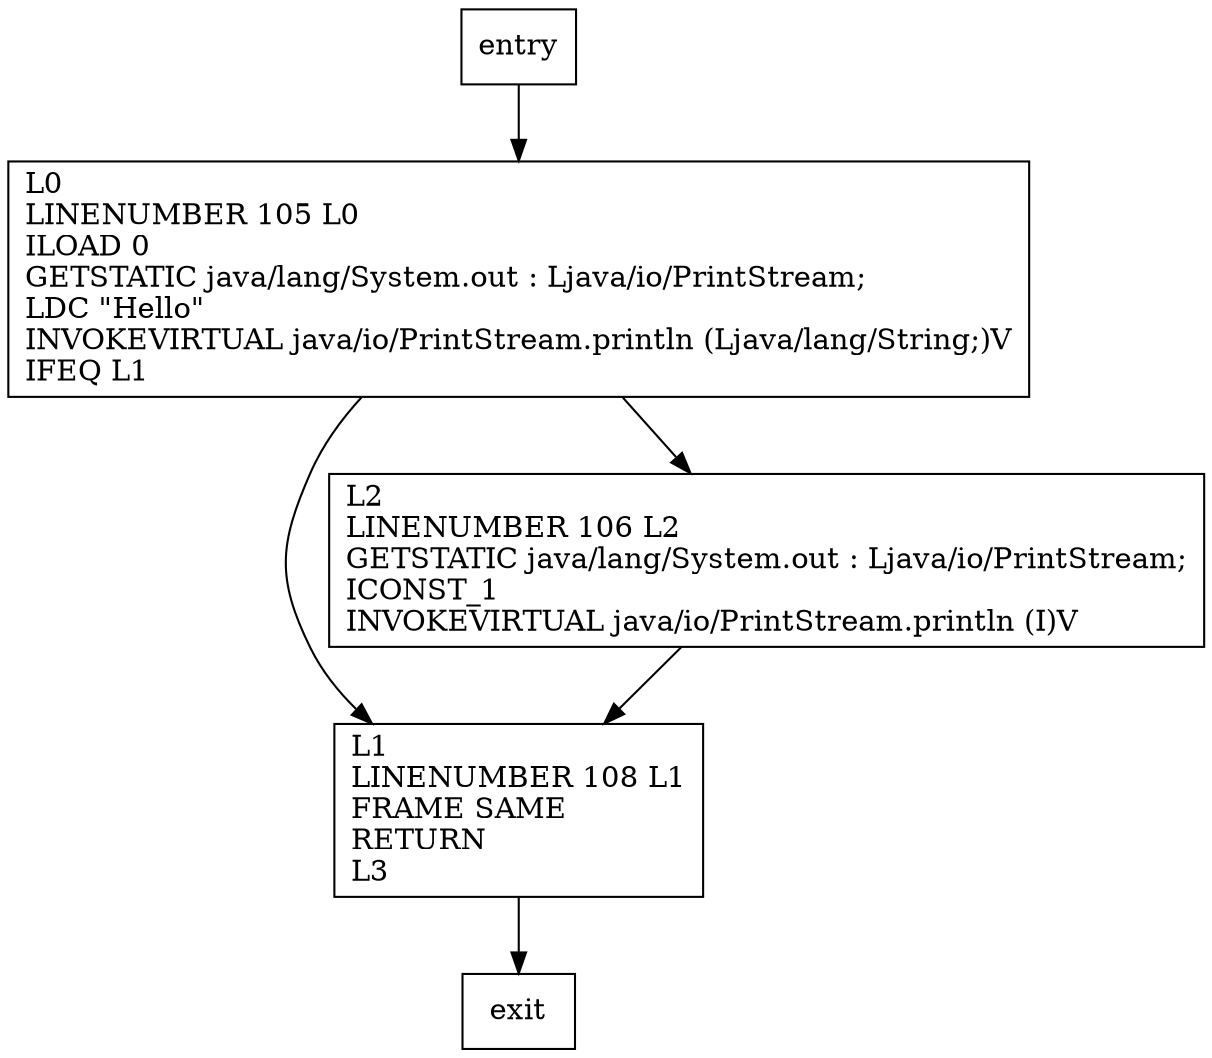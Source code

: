 digraph cow {
node [shape=record];
1032986144 [label="L0\lLINENUMBER 105 L0\lILOAD 0\lGETSTATIC java/lang/System.out : Ljava/io/PrintStream;\lLDC \"Hello\"\lINVOKEVIRTUAL java/io/PrintStream.println (Ljava/lang/String;)V\lIFEQ L1\l"];
917819120 [label="L1\lLINENUMBER 108 L1\lFRAME SAME\lRETURN\lL3\l"];
263025902 [label="L2\lLINENUMBER 106 L2\lGETSTATIC java/lang/System.out : Ljava/io/PrintStream;\lICONST_1\lINVOKEVIRTUAL java/io/PrintStream.println (I)V\l"];
entry;
exit;
entry -> 1032986144;
1032986144 -> 917819120;
1032986144 -> 263025902;
917819120 -> exit;
263025902 -> 917819120;
}
